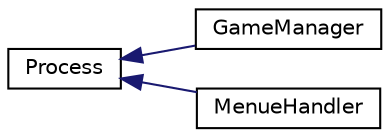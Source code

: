 digraph "Graphical Class Hierarchy"
{
 // LATEX_PDF_SIZE
  edge [fontname="Helvetica",fontsize="10",labelfontname="Helvetica",labelfontsize="10"];
  node [fontname="Helvetica",fontsize="10",shape=record];
  rankdir="LR";
  Node0 [label="Process",height=0.2,width=0.4,color="black", fillcolor="white", style="filled",URL="$classProcess.html",tooltip="Application unit that can be run by the RetrisOS."];
  Node0 -> Node1 [dir="back",color="midnightblue",fontsize="10",style="solid",fontname="Helvetica"];
  Node1 [label="GameManager",height=0.2,width=0.4,color="black", fillcolor="white", style="filled",URL="$classGameManager.html",tooltip="Manages the gameplay of up to two RetrisGame instances."];
  Node0 -> Node2 [dir="back",color="midnightblue",fontsize="10",style="solid",fontname="Helvetica"];
  Node2 [label="MenueHandler",height=0.2,width=0.4,color="black", fillcolor="white", style="filled",URL="$classMenueHandler.html",tooltip="Controls the currently running menue and can change between up to 3 menus."];
}
